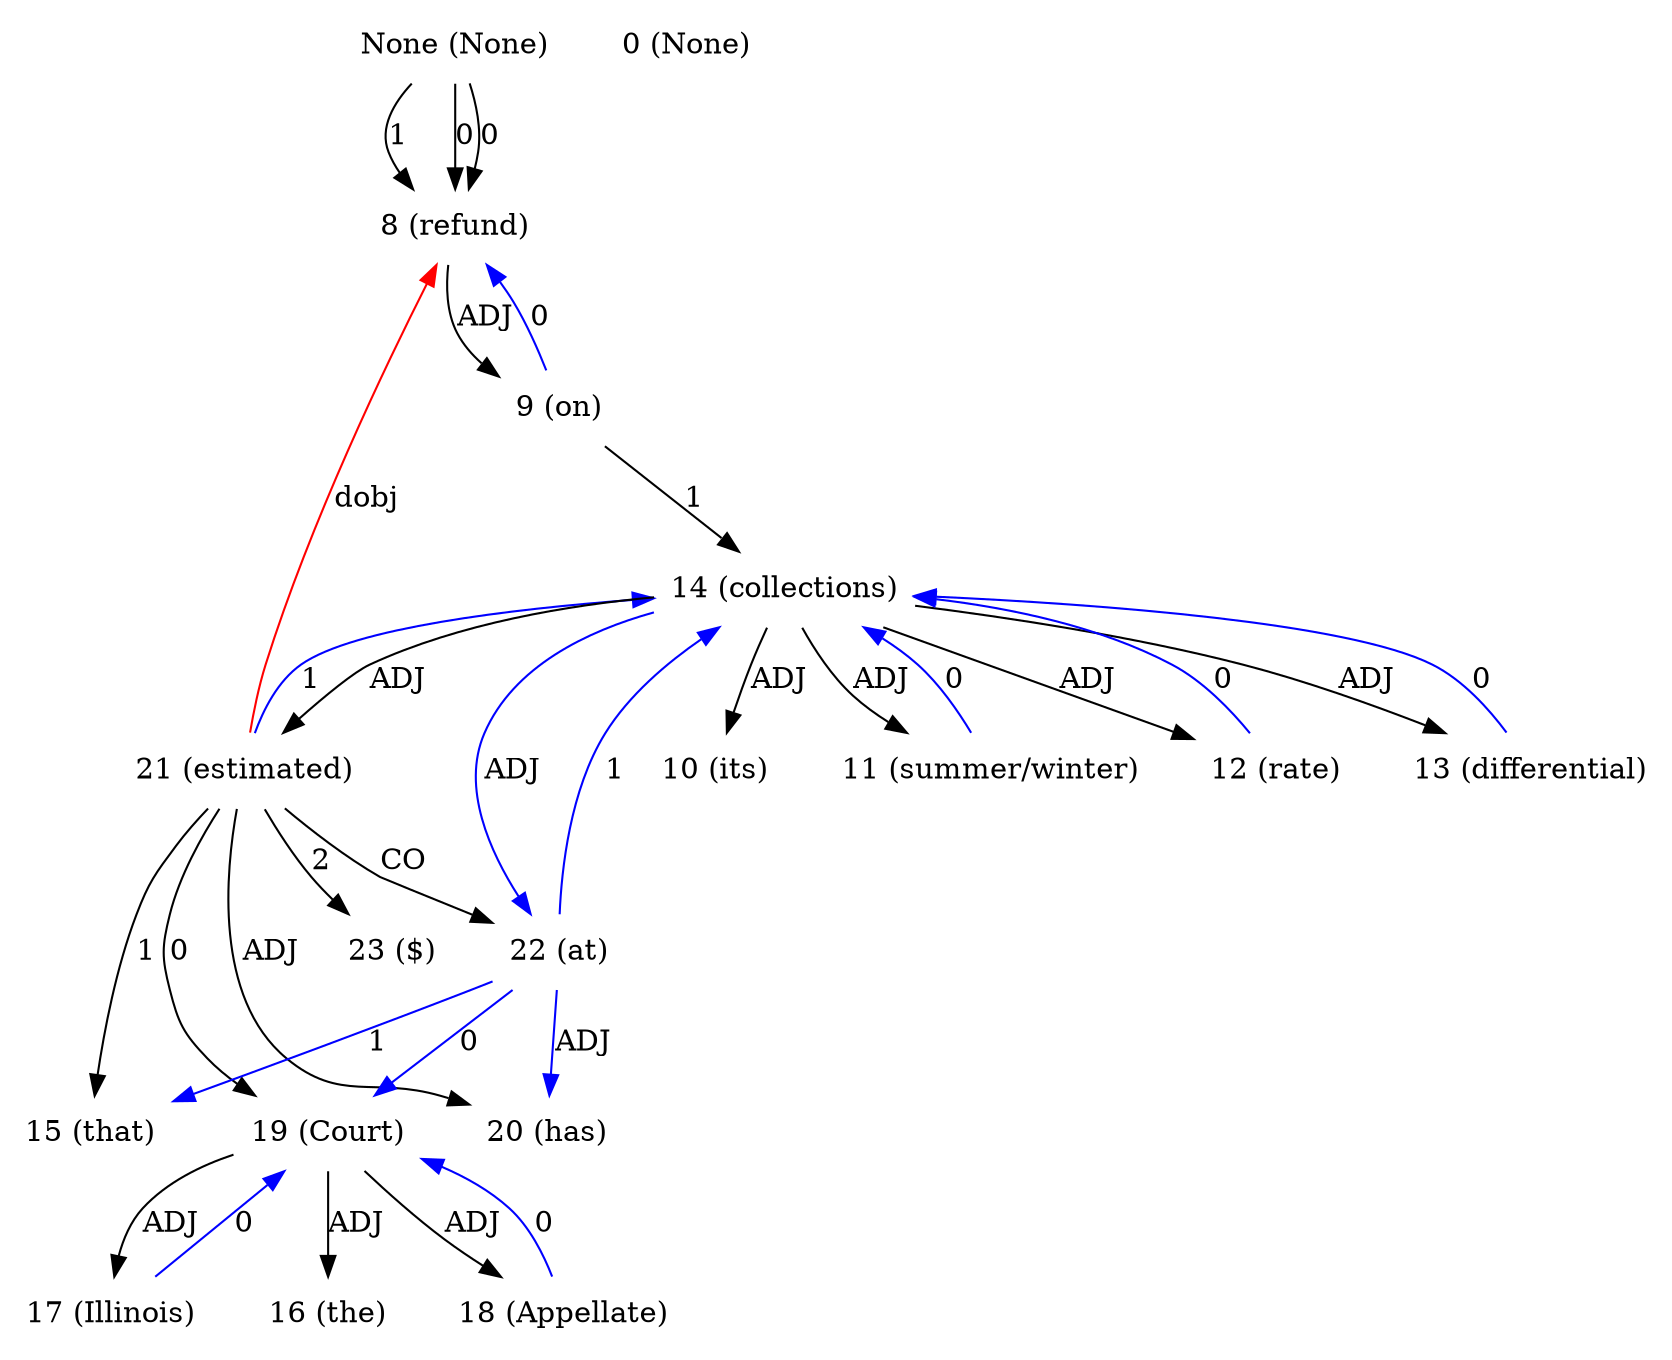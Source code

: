 digraph G{
edge [dir=forward]
node [shape=plaintext]

None [label="None (None)"]
None -> 8 [label="1"]
None [label="None (None)"]
None -> 8 [label="0"]
None [label="None (None)"]
None -> 8 [label="0"]
0 [label="0 (None)"]
8 [label="8 (refund)"]
8 -> 9 [label="ADJ"]
21 -> 8 [label="dobj", color="red"]
9 [label="9 (on)"]
9 -> 14 [label="1"]
9 -> 8 [label="0", color="blue"]
10 [label="10 (its)"]
11 [label="11 (summer\/winter)"]
11 -> 14 [label="0", color="blue"]
12 [label="12 (rate)"]
12 -> 14 [label="0", color="blue"]
13 [label="13 (differential)"]
13 -> 14 [label="0", color="blue"]
14 [label="14 (collections)"]
14 -> 10 [label="ADJ"]
14 -> 11 [label="ADJ"]
14 -> 12 [label="ADJ"]
14 -> 13 [label="ADJ"]
14 -> 21 [label="ADJ"]
14 -> 22 [label="ADJ", color="blue"]
15 [label="15 (that)"]
16 [label="16 (the)"]
17 [label="17 (Illinois)"]
17 -> 19 [label="0", color="blue"]
18 [label="18 (Appellate)"]
18 -> 19 [label="0", color="blue"]
19 [label="19 (Court)"]
19 -> 16 [label="ADJ"]
19 -> 17 [label="ADJ"]
19 -> 18 [label="ADJ"]
20 [label="20 (has)"]
21 [label="21 (estimated)"]
21 -> 15 [label="1"]
21 -> 14 [label="1", color="blue"]
21 -> 19 [label="0"]
21 -> 22 [label="CO"]
21 -> 23 [label="2"]
21 -> 20 [label="ADJ"]
22 [label="22 (at)"]
22 -> 14 [label="1", color="blue"]
22 -> 15 [label="1", color="blue"]
22 -> 19 [label="0", color="blue"]
22 -> 20 [label="ADJ", color="blue"]
23 [label="23 ($)"]
}
